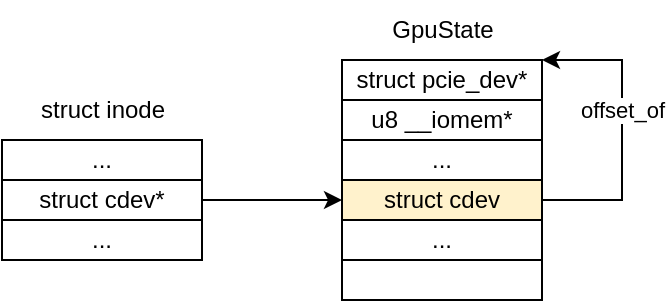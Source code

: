 <mxfile version="24.2.5" type="device">
  <diagram name="Page-1" id="EN3Km8JhT2ZzYUs7uh_0">
    <mxGraphModel dx="744" dy="603" grid="1" gridSize="10" guides="1" tooltips="1" connect="1" arrows="1" fold="1" page="1" pageScale="1" pageWidth="850" pageHeight="1100" math="0" shadow="0">
      <root>
        <mxCell id="0" />
        <mxCell id="1" parent="0" />
        <mxCell id="3JDkf6n0Xj6jptSzaPoR-9" value="" style="group" vertex="1" connectable="0" parent="1">
          <mxGeometry x="200" y="460" width="100" height="150" as="geometry" />
        </mxCell>
        <mxCell id="3JDkf6n0Xj6jptSzaPoR-2" value="GpuState" style="text;html=1;align=center;verticalAlign=middle;resizable=0;points=[];autosize=1;strokeColor=none;fillColor=none;" vertex="1" parent="3JDkf6n0Xj6jptSzaPoR-9">
          <mxGeometry x="15" width="70" height="30" as="geometry" />
        </mxCell>
        <mxCell id="3JDkf6n0Xj6jptSzaPoR-8" value="" style="group" vertex="1" connectable="0" parent="3JDkf6n0Xj6jptSzaPoR-9">
          <mxGeometry y="30" width="100" height="120" as="geometry" />
        </mxCell>
        <mxCell id="3JDkf6n0Xj6jptSzaPoR-1" value="" style="rounded=0;whiteSpace=wrap;html=1;verticalAlign=top;" vertex="1" parent="3JDkf6n0Xj6jptSzaPoR-8">
          <mxGeometry width="100" height="120" as="geometry" />
        </mxCell>
        <mxCell id="3JDkf6n0Xj6jptSzaPoR-3" value="struct pcie_dev*" style="rounded=0;whiteSpace=wrap;html=1;" vertex="1" parent="3JDkf6n0Xj6jptSzaPoR-8">
          <mxGeometry width="100" height="20" as="geometry" />
        </mxCell>
        <mxCell id="3JDkf6n0Xj6jptSzaPoR-4" value="u8 __iomem*" style="rounded=0;whiteSpace=wrap;html=1;" vertex="1" parent="3JDkf6n0Xj6jptSzaPoR-8">
          <mxGeometry y="20" width="100" height="20" as="geometry" />
        </mxCell>
        <mxCell id="3JDkf6n0Xj6jptSzaPoR-5" value="..." style="rounded=0;whiteSpace=wrap;html=1;" vertex="1" parent="3JDkf6n0Xj6jptSzaPoR-8">
          <mxGeometry y="40" width="100" height="20" as="geometry" />
        </mxCell>
        <mxCell id="3JDkf6n0Xj6jptSzaPoR-7" value="..." style="rounded=0;whiteSpace=wrap;html=1;" vertex="1" parent="3JDkf6n0Xj6jptSzaPoR-8">
          <mxGeometry y="80" width="100" height="20" as="geometry" />
        </mxCell>
        <mxCell id="3JDkf6n0Xj6jptSzaPoR-17" style="edgeStyle=orthogonalEdgeStyle;rounded=0;orthogonalLoop=1;jettySize=auto;html=1;entryX=1;entryY=0;entryDx=0;entryDy=0;" edge="1" parent="3JDkf6n0Xj6jptSzaPoR-8" source="3JDkf6n0Xj6jptSzaPoR-6" target="3JDkf6n0Xj6jptSzaPoR-3">
          <mxGeometry relative="1" as="geometry">
            <mxPoint x="120" as="targetPoint" />
            <Array as="points">
              <mxPoint x="140" y="70" />
              <mxPoint x="140" />
            </Array>
          </mxGeometry>
        </mxCell>
        <mxCell id="3JDkf6n0Xj6jptSzaPoR-18" value="offset_of" style="edgeLabel;html=1;align=center;verticalAlign=middle;resizable=0;points=[];" vertex="1" connectable="0" parent="3JDkf6n0Xj6jptSzaPoR-17">
          <mxGeometry x="0.132" relative="1" as="geometry">
            <mxPoint as="offset" />
          </mxGeometry>
        </mxCell>
        <mxCell id="3JDkf6n0Xj6jptSzaPoR-6" value="struct cdev" style="rounded=0;whiteSpace=wrap;html=1;fillColor=#fff2cc;strokeColor=default;" vertex="1" parent="3JDkf6n0Xj6jptSzaPoR-8">
          <mxGeometry y="60" width="100" height="20" as="geometry" />
        </mxCell>
        <mxCell id="3JDkf6n0Xj6jptSzaPoR-21" style="edgeStyle=orthogonalEdgeStyle;rounded=0;orthogonalLoop=1;jettySize=auto;html=1;entryX=0;entryY=0.5;entryDx=0;entryDy=0;" edge="1" parent="1" source="3JDkf6n0Xj6jptSzaPoR-11" target="3JDkf6n0Xj6jptSzaPoR-6">
          <mxGeometry relative="1" as="geometry" />
        </mxCell>
        <mxCell id="3JDkf6n0Xj6jptSzaPoR-22" value="struct inode" style="text;html=1;align=center;verticalAlign=middle;resizable=0;points=[];autosize=1;strokeColor=none;fillColor=none;" vertex="1" parent="1">
          <mxGeometry x="35" y="500" width="90" height="30" as="geometry" />
        </mxCell>
        <mxCell id="3JDkf6n0Xj6jptSzaPoR-20" value="" style="group" vertex="1" connectable="0" parent="1">
          <mxGeometry x="30" y="530" width="100" height="60" as="geometry" />
        </mxCell>
        <mxCell id="3JDkf6n0Xj6jptSzaPoR-12" value="" style="rounded=0;whiteSpace=wrap;html=1;verticalAlign=top;fontStyle=1" vertex="1" parent="3JDkf6n0Xj6jptSzaPoR-20">
          <mxGeometry width="100" height="60" as="geometry" />
        </mxCell>
        <mxCell id="3JDkf6n0Xj6jptSzaPoR-11" value="struct cdev*" style="rounded=0;whiteSpace=wrap;html=1;" vertex="1" parent="3JDkf6n0Xj6jptSzaPoR-20">
          <mxGeometry y="20" width="100" height="20" as="geometry" />
        </mxCell>
        <mxCell id="3JDkf6n0Xj6jptSzaPoR-14" value="..." style="rounded=0;whiteSpace=wrap;html=1;" vertex="1" parent="3JDkf6n0Xj6jptSzaPoR-20">
          <mxGeometry width="100" height="20" as="geometry" />
        </mxCell>
        <mxCell id="3JDkf6n0Xj6jptSzaPoR-15" value="..." style="rounded=0;whiteSpace=wrap;html=1;" vertex="1" parent="3JDkf6n0Xj6jptSzaPoR-20">
          <mxGeometry y="40" width="100" height="20" as="geometry" />
        </mxCell>
      </root>
    </mxGraphModel>
  </diagram>
</mxfile>
